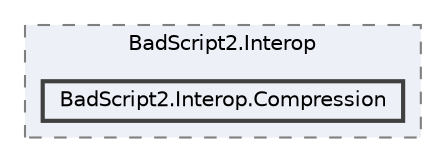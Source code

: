 digraph "src/BadScript2.Interop/BadScript2.Interop.Compression"
{
 // LATEX_PDF_SIZE
  bgcolor="transparent";
  edge [fontname=Helvetica,fontsize=10,labelfontname=Helvetica,labelfontsize=10];
  node [fontname=Helvetica,fontsize=10,shape=box,height=0.2,width=0.4];
  compound=true
  subgraph clusterdir_743d4fc473248ca03e83ba8b0a438d7a {
    graph [ bgcolor="#edf0f7", pencolor="grey50", label="BadScript2.Interop", fontname=Helvetica,fontsize=10 style="filled,dashed", URL="dir_743d4fc473248ca03e83ba8b0a438d7a.html",tooltip=""]
  dir_ac5aff37269068bb947214021cf1171a [label="BadScript2.Interop.Compression", fillcolor="#edf0f7", color="grey25", style="filled,bold", URL="dir_ac5aff37269068bb947214021cf1171a.html",tooltip=""];
  }
}
